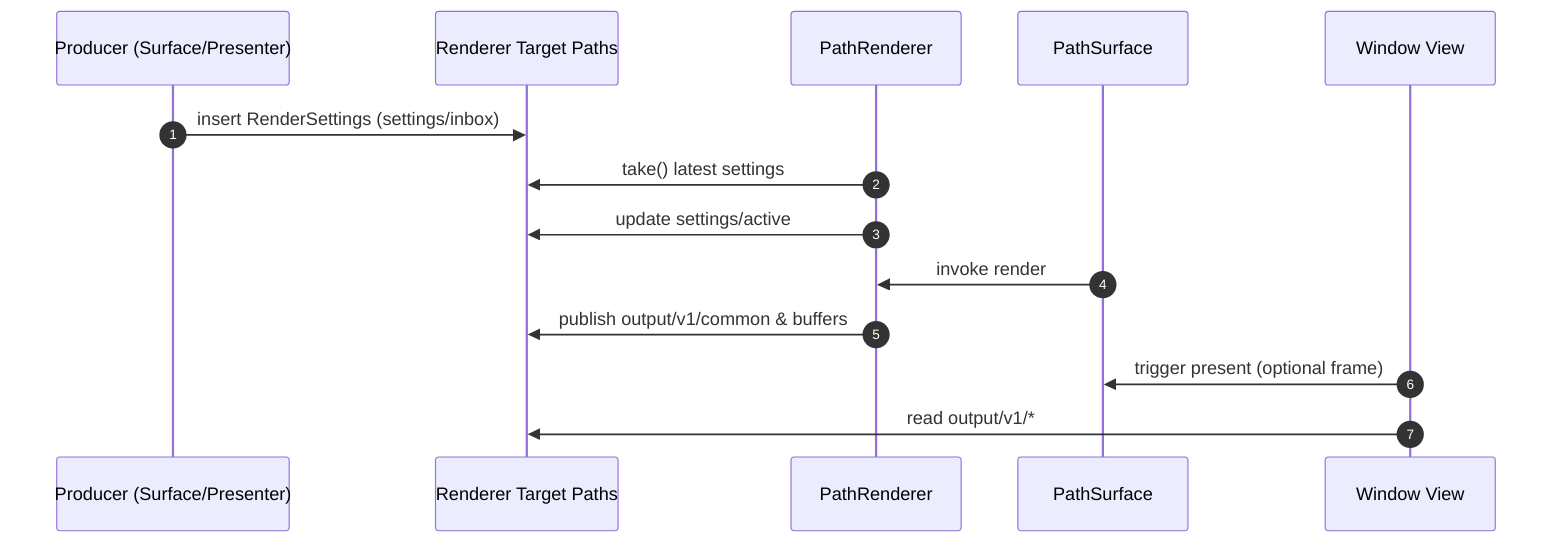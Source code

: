 %% PathSpace render target atomic pipeline
%% Maintainers: keep in sync with docs/AI_ARCHITECTURE.md (UI & Rendering)
sequenceDiagram
    autonumber
    participant Producer as Producer (Surface/Presenter)
    participant Target as Renderer Target Paths
    participant Renderer as PathRenderer
    participant Surface as PathSurface
    participant Presenter as Window View

    Producer->>Target: insert RenderSettings (settings/inbox)
    Renderer->>Target: take() latest settings
    Renderer->>Target: update settings/active
    Surface->>Renderer: invoke render
    Renderer->>Target: publish output/v1/common & buffers
    Presenter->>Surface: trigger present (optional frame)
    Presenter->>Target: read output/v1/*